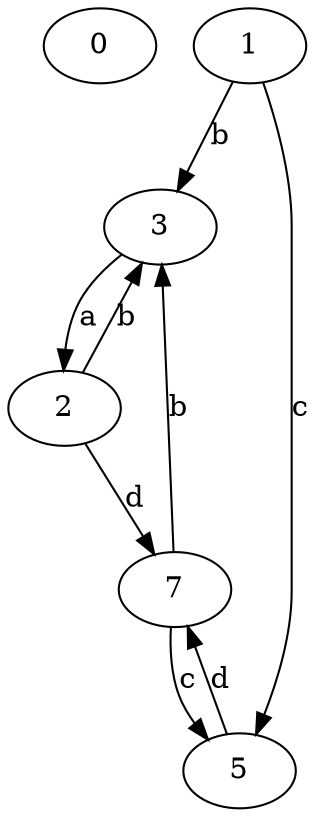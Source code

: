 strict digraph  {
0;
1;
2;
3;
5;
7;
1 -> 3  [label=b];
1 -> 5  [label=c];
2 -> 3  [label=b];
2 -> 7  [label=d];
3 -> 2  [label=a];
5 -> 7  [label=d];
7 -> 3  [label=b];
7 -> 5  [label=c];
}
